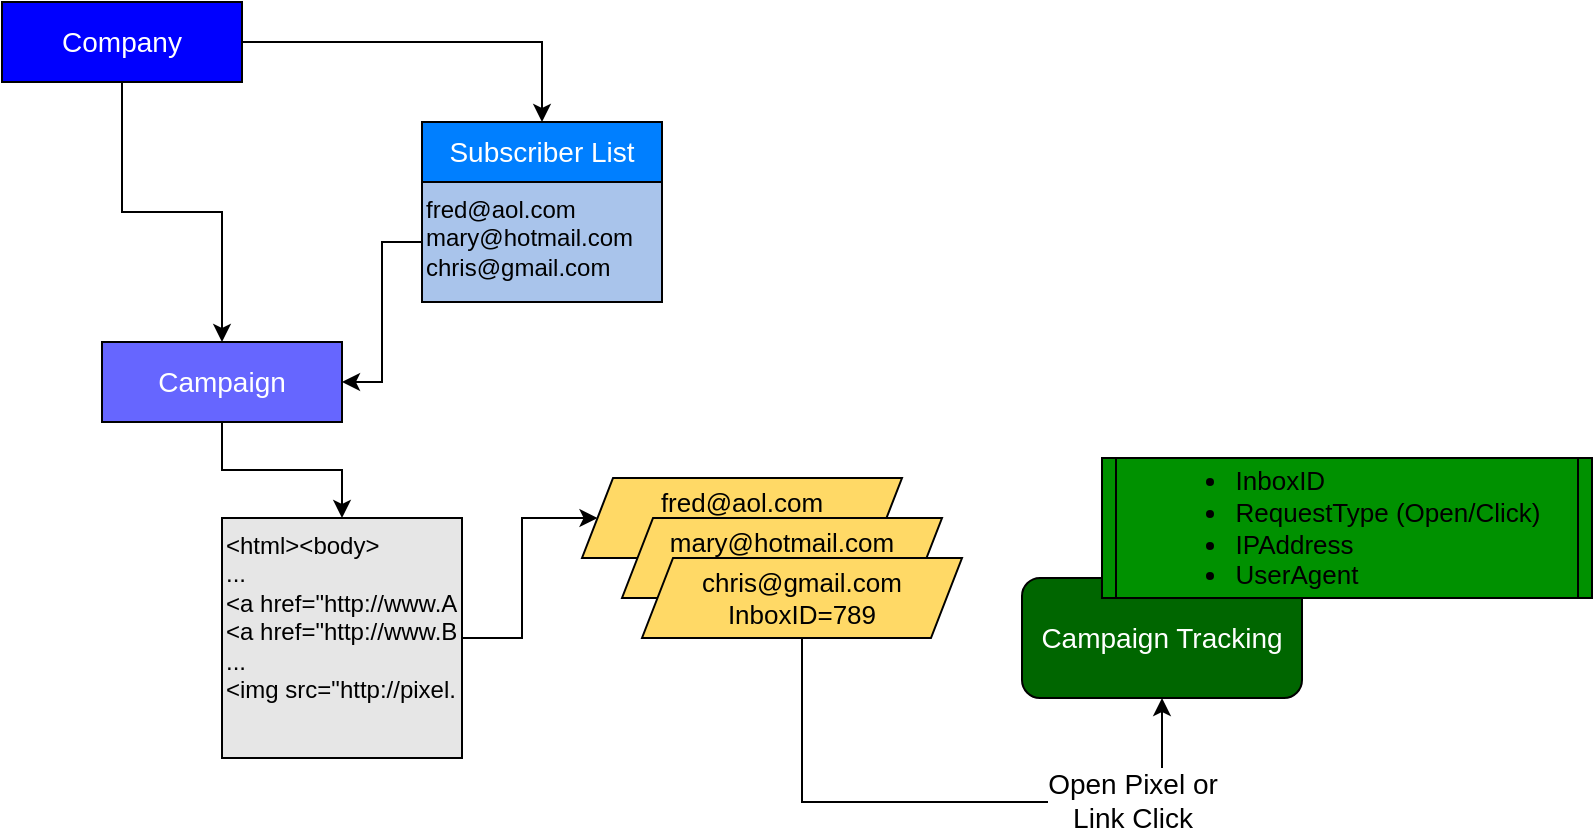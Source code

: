 <mxGraphModel grid="1" gridSize="10" guides="1" tooltips="1" connect="1" arrows="1" fold="1" page="0" pageScale="1" pageWidth="850" pageHeight="1100" background="#ffffff" dx="1297" dy="979"><root><mxCell id="0"/><mxCell id="1" parent="0"/><mxCell id="14" parent="1" style="edgeStyle=orthogonalEdgeStyle;rounded=0;html=1;entryX=0.5;entryY=0;jettySize=auto;orthogonalLoop=1;fontSize=12;fontColor=#000000;" edge="1" source="8" target="11"><mxGeometry as="geometry" relative="1"/></mxCell><mxCell id="15" parent="1" style="edgeStyle=orthogonalEdgeStyle;rounded=0;html=1;entryX=0.5;entryY=0;jettySize=auto;orthogonalLoop=1;fontSize=12;fontColor=#000000;" edge="1" source="8" target="9"><mxGeometry as="geometry" relative="1"/></mxCell><mxCell id="8" value="Company" parent="1" style="rounded=0;whiteSpace=wrap;html=1;fillColor=#0000FF;fontColor=#FFFFFF;fontSize=14;" vertex="1"><mxGeometry as="geometry" y="50" x="40" width="120" height="40"/></mxCell><mxCell id="18" parent="1" style="edgeStyle=orthogonalEdgeStyle;rounded=0;html=1;entryX=0.5;entryY=0;jettySize=auto;orthogonalLoop=1;fontSize=12;fontColor=#000000;" edge="1" source="11" target="12"><mxGeometry as="geometry" relative="1"/></mxCell><mxCell id="11" value="Campaign" parent="1" style="rounded=0;whiteSpace=wrap;html=1;fillColor=#6666FF;fontColor=#FFFFFF;fontSize=14;" vertex="1"><mxGeometry as="geometry" y="220" x="90" width="120" height="40"/></mxCell><mxCell id="26" parent="1" style="edgeStyle=orthogonalEdgeStyle;rounded=0;html=1;jettySize=auto;orthogonalLoop=1;fontSize=14;fontColor=#000000;entryX=0;entryY=0.5;" edge="1" source="12" target="32"><mxGeometry as="geometry" relative="1"><mxPoint as="targetPoint" y="368" x="320"/><Array as="points"><mxPoint y="368" x="300"/><mxPoint y="308" x="300"/></Array></mxGeometry></mxCell><mxCell id="12" value="&lt;div&gt;&amp;lt;html&amp;gt;&amp;lt;body&amp;gt;&lt;/div&gt;&lt;div&gt;...&lt;/div&gt;&lt;div&gt;&amp;lt;a href=&quot;http://www.A&lt;/div&gt;&lt;div&gt;&amp;lt;a href=&quot;http://www.B&lt;/div&gt;&lt;div&gt;...&lt;/div&gt;&lt;div&gt;&amp;lt;img src=&quot;http://pixel.&lt;/div&gt;&lt;div align=&quot;left&quot;&gt;&lt;/div&gt;" parent="1" style="whiteSpace=wrap;html=1;aspect=fixed;fillColor=#E6E6E6;fontSize=12;fontColor=#000000;align=left;verticalAlign=top;" vertex="1"><mxGeometry as="geometry" y="308" x="150" width="120" height="120"/></mxCell><mxCell id="16" value="" parent="1" style="group" vertex="1" connectable="0"><mxGeometry as="geometry" y="110" x="250" width="120" height="90"/></mxCell><mxCell id="9" value="Subscriber List" parent="16" style="rounded=0;whiteSpace=wrap;html=1;fillColor=#007FFF;fontSize=14;fontColor=#FFFFFF;" vertex="1"><mxGeometry as="geometry" width="120" height="30"/></mxCell><mxCell id="10" value="&lt;div&gt;fred@aol.com&lt;/div&gt;&lt;div&gt;mary@hotmail.com&lt;/div&gt;&lt;div&gt;chris@gmail.com&lt;/div&gt;" parent="16" style="rounded=0;whiteSpace=wrap;html=1;fillColor=#A9C4EB;fontSize=12;fontColor=#000000;align=left;verticalAlign=top;" vertex="1"><mxGeometry as="geometry" y="30" width="120" height="60"/></mxCell><mxCell id="17" parent="1" style="edgeStyle=orthogonalEdgeStyle;rounded=0;html=1;entryX=1;entryY=0.5;jettySize=auto;orthogonalLoop=1;fontSize=12;fontColor=#000000;" edge="1" source="10" target="11"><mxGeometry as="geometry" relative="1"/></mxCell><mxCell id="23" parent="1" style="edgeStyle=orthogonalEdgeStyle;rounded=0;html=1;jettySize=auto;orthogonalLoop=1;fontSize=14;fontColor=#FFFFFF;exitX=0.5;exitY=1;" edge="1" source="31" target="29"><mxGeometry as="geometry" relative="1"><mxPoint as="sourcePoint" y="450.167" x="500.0"/><mxPoint as="targetPoint" y="420" x="610"/><Array as="points"><mxPoint y="450" x="440"/><mxPoint y="450" x="620"/></Array></mxGeometry></mxCell><mxCell id="25" value="&lt;div&gt;Open Pixel or&lt;/div&gt;&lt;div&gt;Link Click&lt;/div&gt;" parent="23" style="text;html=1;resizable=0;points=[];align=center;verticalAlign=middle;labelBackgroundColor=#ffffff;fontSize=14;fontColor=#000000;" vertex="1" connectable="0"><mxGeometry as="geometry" y="1" x="0.569" relative="1"><mxPoint as="offset"/></mxGeometry></mxCell><mxCell id="29" value="Campaign Tracking" parent="1" style="rounded=1;whiteSpace=wrap;html=1;fillColor=#006600;fontSize=14;fontColor=#FFFFFF;align=center;" vertex="1"><mxGeometry as="geometry" y="338" x="550" width="140" height="60"/></mxCell><mxCell id="32" value="&lt;div&gt;fred@aol.com&lt;/div&gt;&lt;div&gt;InboxID=123&lt;/div&gt;" parent="1" style="shape=parallelogram;perimeter=parallelogramPerimeter;whiteSpace=wrap;html=1;fillColor=#FFD966;fontSize=13;fontColor=#000000;align=center;size=0.097;" vertex="1"><mxGeometry as="geometry" y="288" x="330" width="160" height="40"/></mxCell><mxCell id="30" value="&lt;div&gt;mary@hotmail.com&lt;/div&gt;&lt;div&gt;InboxID=456&lt;/div&gt;" parent="1" style="shape=parallelogram;perimeter=parallelogramPerimeter;whiteSpace=wrap;html=1;fillColor=#FFD966;fontSize=13;fontColor=#000000;align=center;size=0.097;" vertex="1"><mxGeometry as="geometry" y="308" x="350" width="160" height="40"/></mxCell><mxCell id="31" value="&lt;div&gt;chris@gmail.com&lt;/div&gt;&lt;div&gt;InboxID=789&lt;/div&gt;" parent="1" style="shape=parallelogram;perimeter=parallelogramPerimeter;whiteSpace=wrap;html=1;fillColor=#FFD966;fontSize=13;fontColor=#000000;align=center;size=0.097;" vertex="1"><mxGeometry as="geometry" y="328" x="360" width="160" height="40"/></mxCell><mxCell id="27" value="&lt;ul&gt;&lt;li&gt;&lt;div align=&quot;left&quot;&gt;InboxID&lt;/div&gt;&lt;/li&gt;&lt;li&gt;&lt;div align=&quot;left&quot;&gt;RequestType (Open/Click)&lt;/div&gt;&lt;/li&gt;&lt;li&gt;&lt;div align=&quot;left&quot;&gt;IPAddress&lt;/div&gt;&lt;/li&gt;&lt;li&gt;&lt;div align=&quot;left&quot;&gt;UserAgent&lt;br&gt;&lt;/div&gt;&lt;/li&gt;&lt;/ul&gt;" parent="1" style="shape=process;whiteSpace=wrap;html=1;fillColor=#009100;fontSize=13;fontColor=#000000;align=center;size=0.028;" vertex="1"><mxGeometry as="geometry" y="278" x="590" width="245" height="70"/></mxCell></root></mxGraphModel>